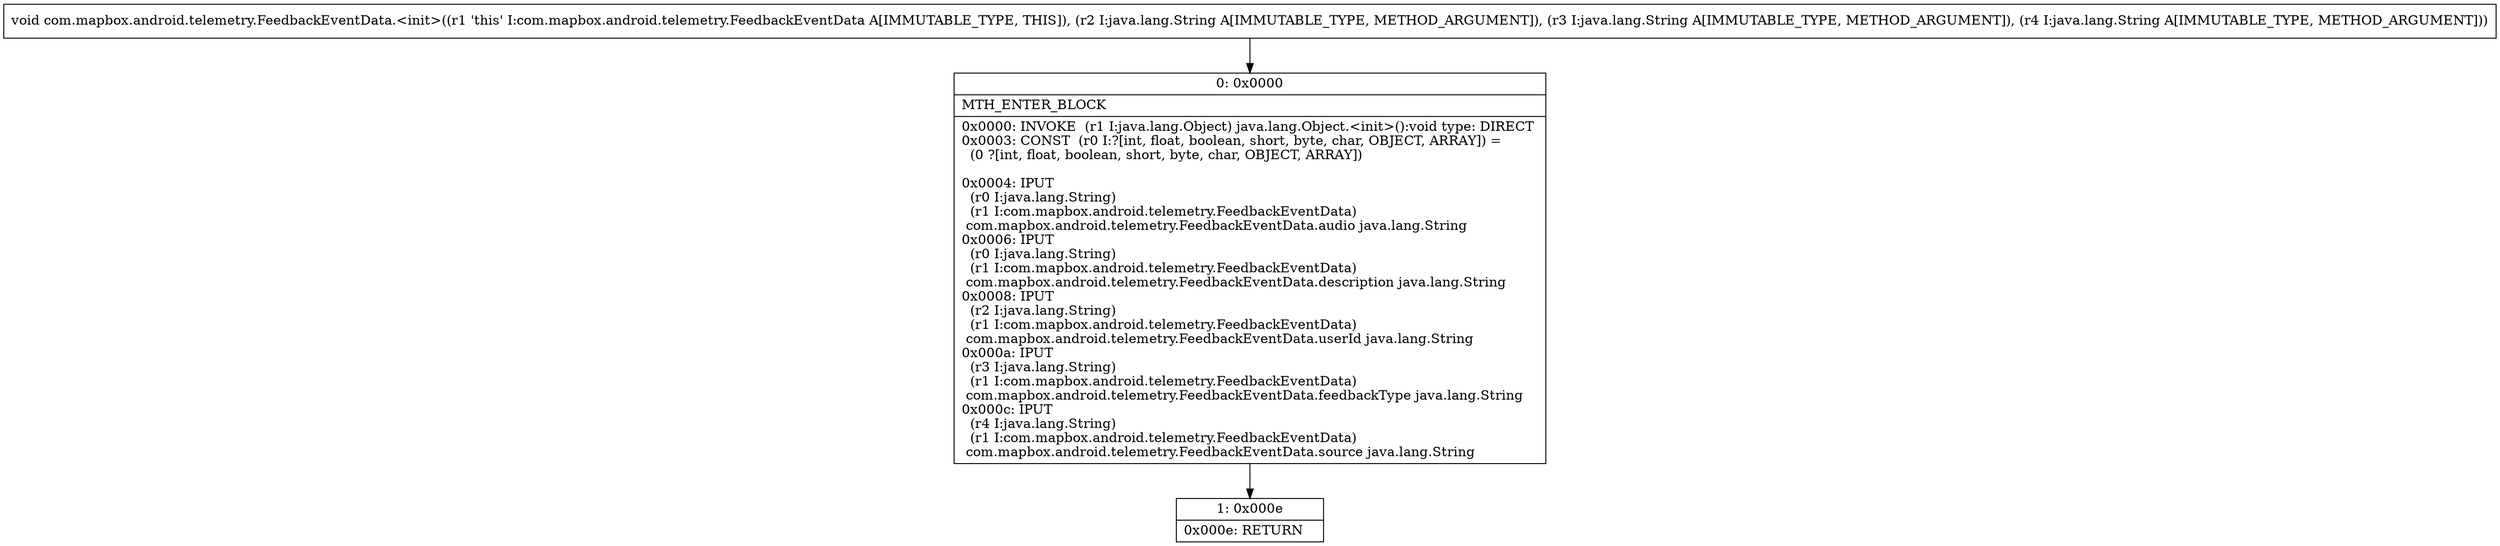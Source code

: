 digraph "CFG forcom.mapbox.android.telemetry.FeedbackEventData.\<init\>(Ljava\/lang\/String;Ljava\/lang\/String;Ljava\/lang\/String;)V" {
Node_0 [shape=record,label="{0\:\ 0x0000|MTH_ENTER_BLOCK\l|0x0000: INVOKE  (r1 I:java.lang.Object) java.lang.Object.\<init\>():void type: DIRECT \l0x0003: CONST  (r0 I:?[int, float, boolean, short, byte, char, OBJECT, ARRAY]) = \l  (0 ?[int, float, boolean, short, byte, char, OBJECT, ARRAY])\l \l0x0004: IPUT  \l  (r0 I:java.lang.String)\l  (r1 I:com.mapbox.android.telemetry.FeedbackEventData)\l com.mapbox.android.telemetry.FeedbackEventData.audio java.lang.String \l0x0006: IPUT  \l  (r0 I:java.lang.String)\l  (r1 I:com.mapbox.android.telemetry.FeedbackEventData)\l com.mapbox.android.telemetry.FeedbackEventData.description java.lang.String \l0x0008: IPUT  \l  (r2 I:java.lang.String)\l  (r1 I:com.mapbox.android.telemetry.FeedbackEventData)\l com.mapbox.android.telemetry.FeedbackEventData.userId java.lang.String \l0x000a: IPUT  \l  (r3 I:java.lang.String)\l  (r1 I:com.mapbox.android.telemetry.FeedbackEventData)\l com.mapbox.android.telemetry.FeedbackEventData.feedbackType java.lang.String \l0x000c: IPUT  \l  (r4 I:java.lang.String)\l  (r1 I:com.mapbox.android.telemetry.FeedbackEventData)\l com.mapbox.android.telemetry.FeedbackEventData.source java.lang.String \l}"];
Node_1 [shape=record,label="{1\:\ 0x000e|0x000e: RETURN   \l}"];
MethodNode[shape=record,label="{void com.mapbox.android.telemetry.FeedbackEventData.\<init\>((r1 'this' I:com.mapbox.android.telemetry.FeedbackEventData A[IMMUTABLE_TYPE, THIS]), (r2 I:java.lang.String A[IMMUTABLE_TYPE, METHOD_ARGUMENT]), (r3 I:java.lang.String A[IMMUTABLE_TYPE, METHOD_ARGUMENT]), (r4 I:java.lang.String A[IMMUTABLE_TYPE, METHOD_ARGUMENT])) }"];
MethodNode -> Node_0;
Node_0 -> Node_1;
}

